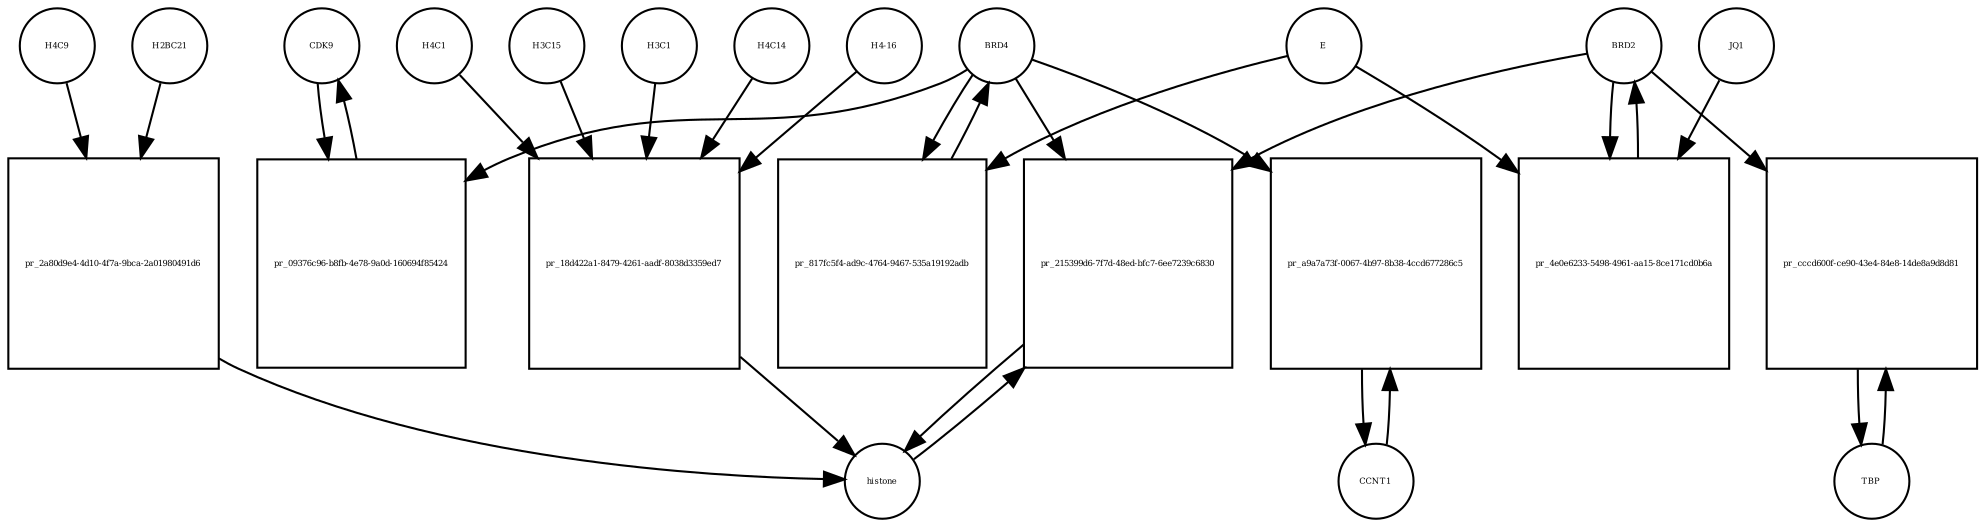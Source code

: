 strict digraph  {
CDK9 [annotation="", bipartite=0, cls=macromolecule, fontsize=4, label=CDK9, shape=circle];
"pr_09376c96-b8fb-4e78-9a0d-160694f85424" [annotation="", bipartite=1, cls=process, fontsize=4, label="pr_09376c96-b8fb-4e78-9a0d-160694f85424", shape=square];
BRD4 [annotation="", bipartite=0, cls=macromolecule, fontsize=4, label=BRD4, shape=circle];
CCNT1 [annotation="", bipartite=0, cls=macromolecule, fontsize=4, label=CCNT1, shape=circle];
"pr_a9a7a73f-0067-4b97-8b38-4ccd677286c5" [annotation="", bipartite=1, cls=process, fontsize=4, label="pr_a9a7a73f-0067-4b97-8b38-4ccd677286c5", shape=square];
histone [annotation="", bipartite=0, cls=complex, fontsize=4, label=histone, shape=circle];
"pr_215399d6-7f7d-48ed-bfc7-6ee7239c6830" [annotation="", bipartite=1, cls=process, fontsize=4, label="pr_215399d6-7f7d-48ed-bfc7-6ee7239c6830", shape=square];
BRD2 [annotation="", bipartite=0, cls=macromolecule, fontsize=4, label=BRD2, shape=circle];
"pr_817fc5f4-ad9c-4764-9467-535a19192adb" [annotation="", bipartite=1, cls=process, fontsize=4, label="pr_817fc5f4-ad9c-4764-9467-535a19192adb", shape=square];
E [annotation=urn_miriam_ncbiprotein_BCD58755, bipartite=0, cls=macromolecule, fontsize=4, label=E, shape=circle];
H4C14 [annotation="", bipartite=0, cls=macromolecule, fontsize=4, label=H4C14, shape=circle];
"pr_18d422a1-8479-4261-aadf-8038d3359ed7" [annotation="", bipartite=1, cls=process, fontsize=4, label="pr_18d422a1-8479-4261-aadf-8038d3359ed7", shape=square];
"H4-16" [annotation="", bipartite=0, cls=macromolecule, fontsize=4, label="H4-16", shape=circle];
H4C1 [annotation="", bipartite=0, cls=macromolecule, fontsize=4, label=H4C1, shape=circle];
H3C15 [annotation="", bipartite=0, cls=macromolecule, fontsize=4, label=H3C15, shape=circle];
H3C1 [annotation="", bipartite=0, cls=macromolecule, fontsize=4, label=H3C1, shape=circle];
"pr_4e0e6233-5498-4961-aa15-8ce171cd0b6a" [annotation="", bipartite=1, cls=process, fontsize=4, label="pr_4e0e6233-5498-4961-aa15-8ce171cd0b6a", shape=square];
JQ1 [annotation="", bipartite=0, cls=macromolecule, fontsize=4, label=JQ1, shape=circle];
TBP [annotation="", bipartite=0, cls=macromolecule, fontsize=4, label=TBP, shape=circle];
"pr_cccd600f-ce90-43e4-84e8-14de8a9d8d81" [annotation="", bipartite=1, cls=process, fontsize=4, label="pr_cccd600f-ce90-43e4-84e8-14de8a9d8d81", shape=square];
H4C9 [annotation="", bipartite=0, cls=macromolecule, fontsize=4, label=H4C9, shape=circle];
"pr_2a80d9e4-4d10-4f7a-9bca-2a01980491d6" [annotation="", bipartite=1, cls=process, fontsize=4, label="pr_2a80d9e4-4d10-4f7a-9bca-2a01980491d6", shape=square];
H2BC21 [annotation="", bipartite=0, cls=macromolecule, fontsize=4, label=H2BC21, shape=circle];
CDK9 -> "pr_09376c96-b8fb-4e78-9a0d-160694f85424"  [annotation="", interaction_type=consumption];
"pr_09376c96-b8fb-4e78-9a0d-160694f85424" -> CDK9  [annotation="", interaction_type=production];
BRD4 -> "pr_09376c96-b8fb-4e78-9a0d-160694f85424"  [annotation=urn_miriam_taxonomy_10090, interaction_type=catalysis];
BRD4 -> "pr_a9a7a73f-0067-4b97-8b38-4ccd677286c5"  [annotation="", interaction_type=catalysis];
BRD4 -> "pr_215399d6-7f7d-48ed-bfc7-6ee7239c6830"  [annotation="urn_miriam_doi_10.1038%2Fnsmb.3228.|urn_miriam_doi_10.1016%2Fj.molcel.2008.01.018", interaction_type=catalysis];
BRD4 -> "pr_817fc5f4-ad9c-4764-9467-535a19192adb"  [annotation="", interaction_type=consumption];
CCNT1 -> "pr_a9a7a73f-0067-4b97-8b38-4ccd677286c5"  [annotation="", interaction_type=consumption];
"pr_a9a7a73f-0067-4b97-8b38-4ccd677286c5" -> CCNT1  [annotation="", interaction_type=production];
histone -> "pr_215399d6-7f7d-48ed-bfc7-6ee7239c6830"  [annotation="", interaction_type=consumption];
"pr_215399d6-7f7d-48ed-bfc7-6ee7239c6830" -> histone  [annotation="", interaction_type=production];
BRD2 -> "pr_215399d6-7f7d-48ed-bfc7-6ee7239c6830"  [annotation="urn_miriam_doi_10.1038%2Fnsmb.3228.|urn_miriam_doi_10.1016%2Fj.molcel.2008.01.018", interaction_type=catalysis];
BRD2 -> "pr_4e0e6233-5498-4961-aa15-8ce171cd0b6a"  [annotation="", interaction_type=consumption];
BRD2 -> "pr_cccd600f-ce90-43e4-84e8-14de8a9d8d81"  [annotation="urn_miriam_doi_10.1007%2Fs11010-006-9223-6", interaction_type=catalysis];
"pr_817fc5f4-ad9c-4764-9467-535a19192adb" -> BRD4  [annotation="", interaction_type=production];
E -> "pr_817fc5f4-ad9c-4764-9467-535a19192adb"  [annotation="urn_miriam_doi_10.1038%2Fs41586-020-2286-9", interaction_type=inhibition];
E -> "pr_4e0e6233-5498-4961-aa15-8ce171cd0b6a"  [annotation="urn_miriam_doi_10.1038%2Fs41586-020-2286-9|urn_miriam_doi_10.1080%2F15592294.2018.1469891", interaction_type=inhibition];
H4C14 -> "pr_18d422a1-8479-4261-aadf-8038d3359ed7"  [annotation="", interaction_type=consumption];
"pr_18d422a1-8479-4261-aadf-8038d3359ed7" -> histone  [annotation="", interaction_type=production];
"H4-16" -> "pr_18d422a1-8479-4261-aadf-8038d3359ed7"  [annotation="", interaction_type=consumption];
H4C1 -> "pr_18d422a1-8479-4261-aadf-8038d3359ed7"  [annotation="", interaction_type=consumption];
H3C15 -> "pr_18d422a1-8479-4261-aadf-8038d3359ed7"  [annotation="", interaction_type=consumption];
H3C1 -> "pr_18d422a1-8479-4261-aadf-8038d3359ed7"  [annotation="", interaction_type=consumption];
"pr_4e0e6233-5498-4961-aa15-8ce171cd0b6a" -> BRD2  [annotation="", interaction_type=production];
JQ1 -> "pr_4e0e6233-5498-4961-aa15-8ce171cd0b6a"  [annotation="urn_miriam_doi_10.1038%2Fs41586-020-2286-9|urn_miriam_doi_10.1080%2F15592294.2018.1469891", interaction_type=inhibition];
TBP -> "pr_cccd600f-ce90-43e4-84e8-14de8a9d8d81"  [annotation="", interaction_type=consumption];
"pr_cccd600f-ce90-43e4-84e8-14de8a9d8d81" -> TBP  [annotation="", interaction_type=production];
H4C9 -> "pr_2a80d9e4-4d10-4f7a-9bca-2a01980491d6"  [annotation="", interaction_type=consumption];
"pr_2a80d9e4-4d10-4f7a-9bca-2a01980491d6" -> histone  [annotation="", interaction_type=production];
H2BC21 -> "pr_2a80d9e4-4d10-4f7a-9bca-2a01980491d6"  [annotation="", interaction_type=consumption];
}

